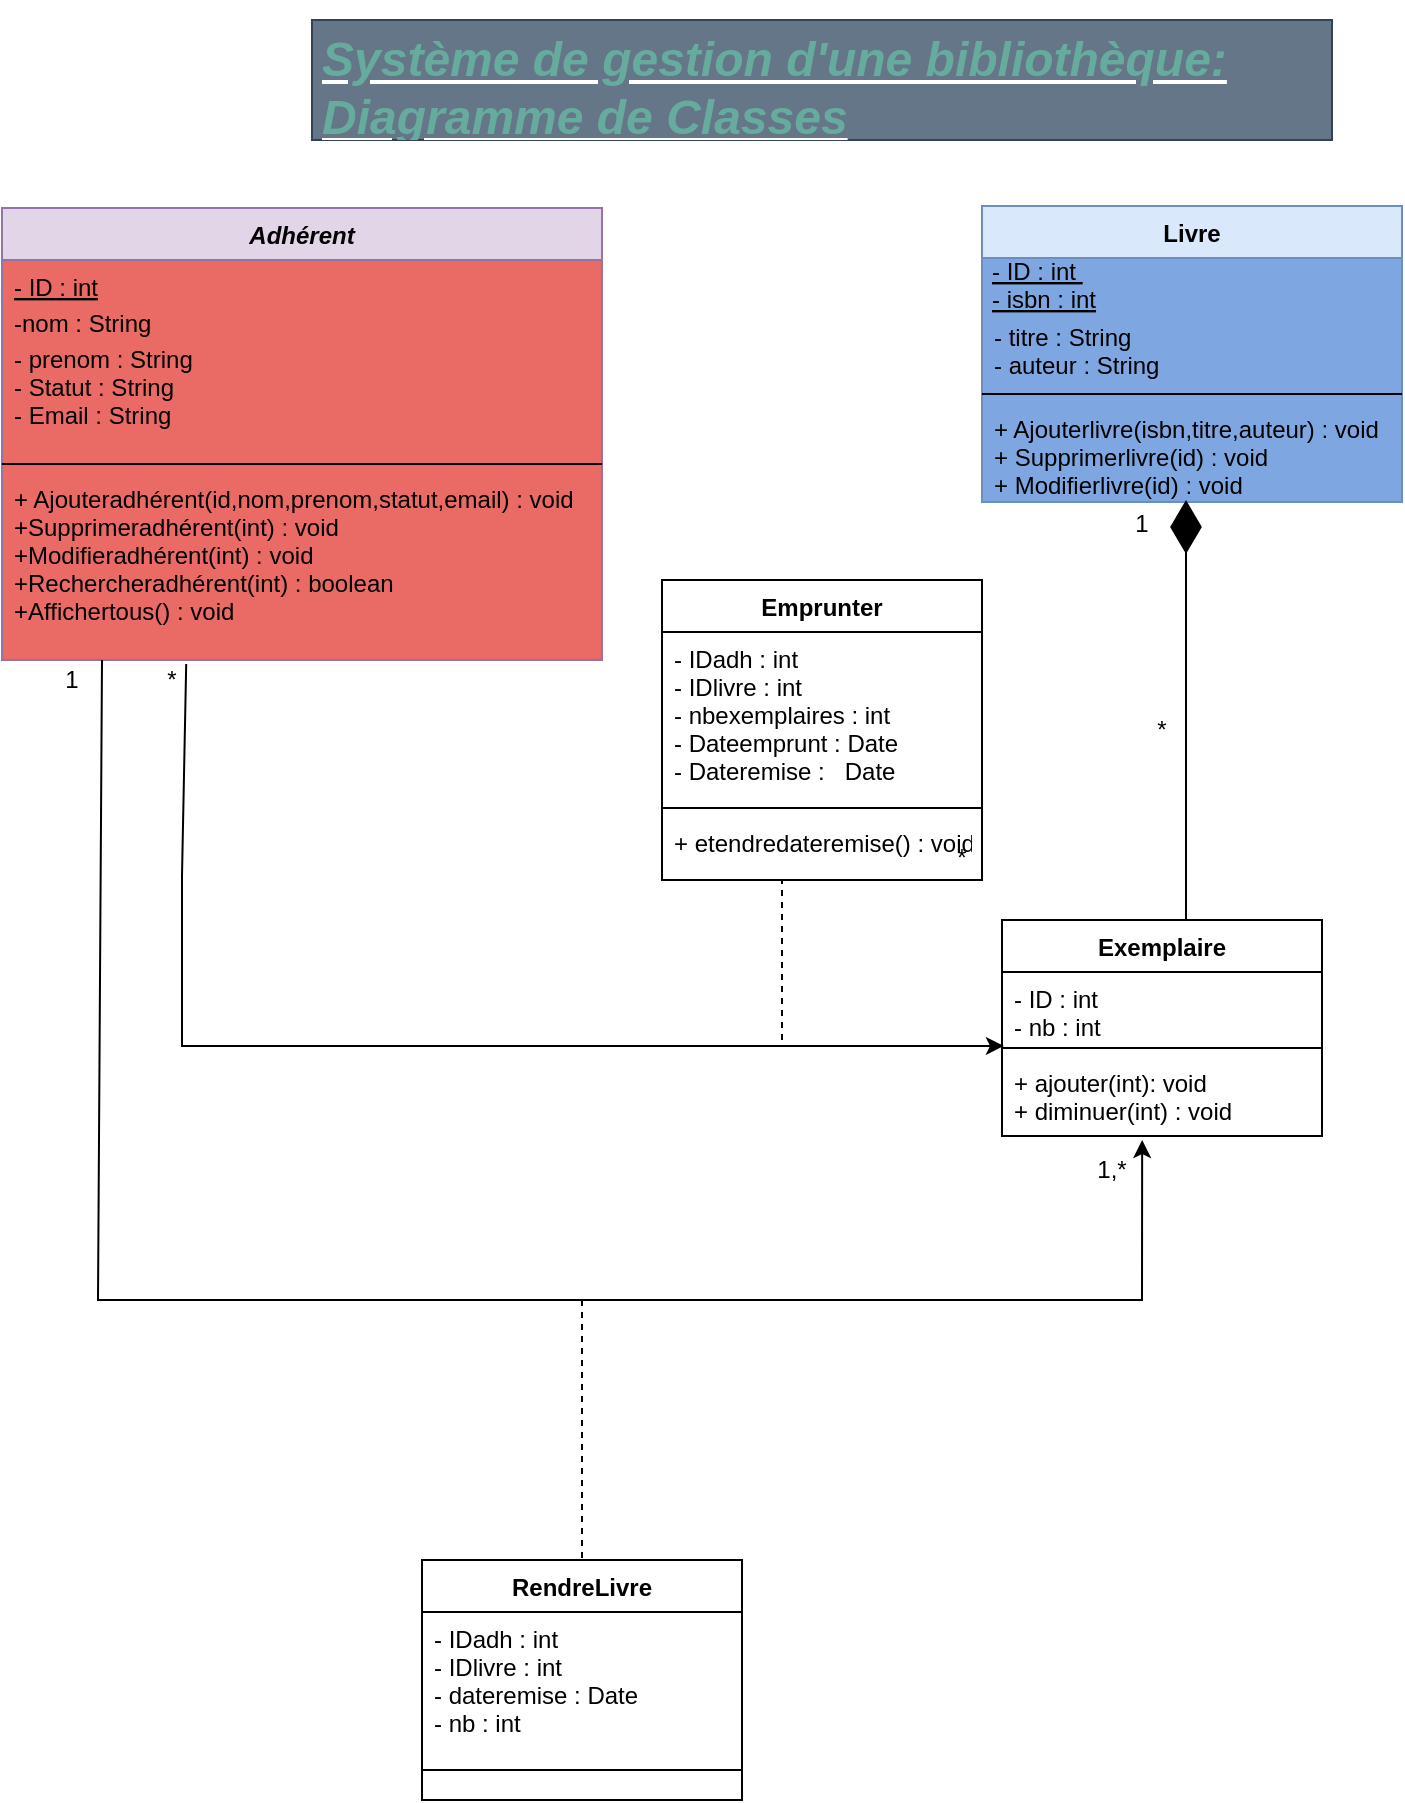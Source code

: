 <mxfile version="15.8.3" type="device"><diagram id="C5RBs43oDa-KdzZeNtuy" name="Page-1"><mxGraphModel dx="868" dy="450" grid="1" gridSize="10" guides="1" tooltips="1" connect="1" arrows="1" fold="1" page="1" pageScale="1" pageWidth="291" pageHeight="413" math="0" shadow="0"><root><mxCell id="WIyWlLk6GJQsqaUBKTNV-0"/><mxCell id="WIyWlLk6GJQsqaUBKTNV-1" parent="WIyWlLk6GJQsqaUBKTNV-0"/><mxCell id="zkfFHV4jXpPFQw0GAbJ--0" value="Adhérent" style="swimlane;fontStyle=3;align=center;verticalAlign=top;childLayout=stackLayout;horizontal=1;startSize=26;horizontalStack=0;resizeParent=1;resizeLast=0;collapsible=1;marginBottom=0;rounded=0;shadow=0;strokeWidth=1;fillColor=#e1d5e7;strokeColor=#9673a6;swimlaneFillColor=#EA6B66;" parent="WIyWlLk6GJQsqaUBKTNV-1" vertex="1"><mxGeometry x="70" y="134" width="300" height="226" as="geometry"><mxRectangle x="350" y="170" width="160" height="26" as="alternateBounds"/></mxGeometry></mxCell><mxCell id="zkfFHV4jXpPFQw0GAbJ--1" value="- ID : int" style="text;align=left;verticalAlign=top;spacingLeft=4;spacingRight=4;overflow=hidden;rotatable=0;points=[[0,0.5],[1,0.5]];portConstraint=eastwest;fontStyle=4" parent="zkfFHV4jXpPFQw0GAbJ--0" vertex="1"><mxGeometry y="26" width="300" height="18" as="geometry"/></mxCell><mxCell id="zkfFHV4jXpPFQw0GAbJ--2" value="-nom : String &#10;" style="text;align=left;verticalAlign=top;spacingLeft=4;spacingRight=4;overflow=hidden;rotatable=0;points=[[0,0.5],[1,0.5]];portConstraint=eastwest;rounded=0;shadow=0;html=0;" parent="zkfFHV4jXpPFQw0GAbJ--0" vertex="1"><mxGeometry y="44" width="300" height="18" as="geometry"/></mxCell><mxCell id="zkfFHV4jXpPFQw0GAbJ--3" value="- prenom : String &#10;- Statut : String &#10;- Email : String " style="text;align=left;verticalAlign=top;spacingLeft=4;spacingRight=4;overflow=hidden;rotatable=0;points=[[0,0.5],[1,0.5]];portConstraint=eastwest;rounded=0;shadow=0;html=0;" parent="zkfFHV4jXpPFQw0GAbJ--0" vertex="1"><mxGeometry y="62" width="300" height="62" as="geometry"/></mxCell><mxCell id="zkfFHV4jXpPFQw0GAbJ--4" value="" style="line;html=1;strokeWidth=1;align=left;verticalAlign=middle;spacingTop=-1;spacingLeft=3;spacingRight=3;rotatable=0;labelPosition=right;points=[];portConstraint=eastwest;" parent="zkfFHV4jXpPFQw0GAbJ--0" vertex="1"><mxGeometry y="124" width="300" height="8" as="geometry"/></mxCell><mxCell id="zkfFHV4jXpPFQw0GAbJ--5" value="+ Ajouteradhérent(id,nom,prenom,statut,email) : void &#10;+Supprimeradhérent(int) : void&#10;+Modifieradhérent(int) : void &#10;+Rechercheradhérent(int) : boolean&#10;+Affichertous() : void" style="text;align=left;verticalAlign=top;spacingLeft=4;spacingRight=4;overflow=hidden;rotatable=0;points=[[0,0.5],[1,0.5]];portConstraint=eastwest;" parent="zkfFHV4jXpPFQw0GAbJ--0" vertex="1"><mxGeometry y="132" width="300" height="94" as="geometry"/></mxCell><mxCell id="zKBdreYpL41-mMn-5Ei2-6" value="Livre" style="swimlane;fontStyle=1;align=center;verticalAlign=top;childLayout=stackLayout;horizontal=1;startSize=26;horizontalStack=0;resizeParent=1;resizeParentMax=0;resizeLast=0;collapsible=1;marginBottom=0;fillColor=#dae8fc;strokeColor=#6c8ebf;swimlaneFillColor=#7EA6E0;" parent="WIyWlLk6GJQsqaUBKTNV-1" vertex="1"><mxGeometry x="560" y="133" width="210" height="148" as="geometry"/></mxCell><mxCell id="zKBdreYpL41-mMn-5Ei2-13" value="- ID : int &#10;- isbn : int" style="text;align=left;fontStyle=4;verticalAlign=middle;spacingLeft=3;spacingRight=3;strokeColor=none;rotatable=0;points=[[0,0.5],[1,0.5]];portConstraint=eastwest;gradientColor=none;" parent="zKBdreYpL41-mMn-5Ei2-6" vertex="1"><mxGeometry y="26" width="210" height="26" as="geometry"/></mxCell><mxCell id="zKBdreYpL41-mMn-5Ei2-7" value="- titre : String &#10;- auteur : String " style="text;strokeColor=none;fillColor=none;align=left;verticalAlign=top;spacingLeft=4;spacingRight=4;overflow=hidden;rotatable=0;points=[[0,0.5],[1,0.5]];portConstraint=eastwest;fontStyle=0" parent="zKBdreYpL41-mMn-5Ei2-6" vertex="1"><mxGeometry y="52" width="210" height="38" as="geometry"/></mxCell><mxCell id="zKBdreYpL41-mMn-5Ei2-8" value="" style="line;strokeWidth=1;fillColor=none;align=left;verticalAlign=middle;spacingTop=-1;spacingLeft=3;spacingRight=3;rotatable=0;labelPosition=right;points=[];portConstraint=eastwest;" parent="zKBdreYpL41-mMn-5Ei2-6" vertex="1"><mxGeometry y="90" width="210" height="8" as="geometry"/></mxCell><mxCell id="zKBdreYpL41-mMn-5Ei2-9" value="+ Ajouterlivre(isbn,titre,auteur) : void &#10;+ Supprimerlivre(id) : void&#10;+ Modifierlivre(id) : void &#10;" style="text;strokeColor=none;fillColor=none;align=left;verticalAlign=top;spacingLeft=4;spacingRight=4;overflow=hidden;rotatable=0;points=[[0,0.5],[1,0.5]];portConstraint=eastwest;" parent="zKBdreYpL41-mMn-5Ei2-6" vertex="1"><mxGeometry y="98" width="210" height="50" as="geometry"/></mxCell><mxCell id="zKBdreYpL41-mMn-5Ei2-16" value="1" style="text;html=1;strokeColor=none;fillColor=none;align=center;verticalAlign=middle;whiteSpace=wrap;rounded=0;" parent="WIyWlLk6GJQsqaUBKTNV-1" vertex="1"><mxGeometry x="610" y="277" width="60" height="30" as="geometry"/></mxCell><mxCell id="zKBdreYpL41-mMn-5Ei2-17" value="Exemplaire" style="swimlane;fontStyle=1;align=center;verticalAlign=top;childLayout=stackLayout;horizontal=1;startSize=26;horizontalStack=0;resizeParent=1;resizeParentMax=0;resizeLast=0;collapsible=1;marginBottom=0;gradientColor=none;" parent="WIyWlLk6GJQsqaUBKTNV-1" vertex="1"><mxGeometry x="570" y="490" width="160" height="108" as="geometry"/></mxCell><mxCell id="zKBdreYpL41-mMn-5Ei2-18" value="- ID : int &#10;- nb : int " style="text;strokeColor=none;fillColor=none;align=left;verticalAlign=top;spacingLeft=4;spacingRight=4;overflow=hidden;rotatable=0;points=[[0,0.5],[1,0.5]];portConstraint=eastwest;" parent="zKBdreYpL41-mMn-5Ei2-17" vertex="1"><mxGeometry y="26" width="160" height="34" as="geometry"/></mxCell><mxCell id="zKBdreYpL41-mMn-5Ei2-19" value="" style="line;strokeWidth=1;fillColor=none;align=left;verticalAlign=middle;spacingTop=-1;spacingLeft=3;spacingRight=3;rotatable=0;labelPosition=right;points=[];portConstraint=eastwest;" parent="zKBdreYpL41-mMn-5Ei2-17" vertex="1"><mxGeometry y="60" width="160" height="8" as="geometry"/></mxCell><mxCell id="zKBdreYpL41-mMn-5Ei2-20" value="+ ajouter(int): void &#10;+ diminuer(int) : void" style="text;strokeColor=none;fillColor=none;align=left;verticalAlign=top;spacingLeft=4;spacingRight=4;overflow=hidden;rotatable=0;points=[[0,0.5],[1,0.5]];portConstraint=eastwest;" parent="zKBdreYpL41-mMn-5Ei2-17" vertex="1"><mxGeometry y="68" width="160" height="40" as="geometry"/></mxCell><mxCell id="zKBdreYpL41-mMn-5Ei2-24" value="*" style="text;html=1;strokeColor=none;fillColor=none;align=center;verticalAlign=middle;whiteSpace=wrap;rounded=0;" parent="WIyWlLk6GJQsqaUBKTNV-1" vertex="1"><mxGeometry x="630" y="385" width="40" height="20" as="geometry"/></mxCell><mxCell id="zKBdreYpL41-mMn-5Ei2-25" value="&lt;h1&gt;&lt;i&gt;&lt;u&gt;&lt;font color=&quot;#67ab9f&quot;&gt;Système de gestion d'une bibliothèque: Diagramme de Classes&lt;/font&gt;&lt;/u&gt;&lt;/i&gt;&lt;/h1&gt;" style="text;html=1;strokeColor=#314354;fillColor=#647687;spacing=5;spacingTop=-20;whiteSpace=wrap;overflow=hidden;rounded=0;align=left;fontColor=#ffffff;" parent="WIyWlLk6GJQsqaUBKTNV-1" vertex="1"><mxGeometry x="225" y="40" width="510" height="60" as="geometry"/></mxCell><mxCell id="zKBdreYpL41-mMn-5Ei2-30" value="" style="endArrow=diamondThin;endFill=1;endSize=24;html=1;rounded=0;fontColor=#67AB9F;exitX=0.575;exitY=0;exitDx=0;exitDy=0;exitPerimeter=0;" parent="WIyWlLk6GJQsqaUBKTNV-1" source="zKBdreYpL41-mMn-5Ei2-17" edge="1"><mxGeometry width="160" relative="1" as="geometry"><mxPoint x="665" y="470" as="sourcePoint"/><mxPoint x="662" y="280" as="targetPoint"/><Array as="points"/></mxGeometry></mxCell><mxCell id="zKBdreYpL41-mMn-5Ei2-32" value="" style="endArrow=classic;html=1;rounded=0;fontColor=#67AB9F;entryX=0.006;entryY=1.088;entryDx=0;entryDy=0;entryPerimeter=0;exitX=0.307;exitY=1.021;exitDx=0;exitDy=0;exitPerimeter=0;" parent="WIyWlLk6GJQsqaUBKTNV-1" source="zkfFHV4jXpPFQw0GAbJ--5" target="zKBdreYpL41-mMn-5Ei2-18" edge="1"><mxGeometry relative="1" as="geometry"><mxPoint x="360" y="390" as="sourcePoint"/><mxPoint x="460" y="390" as="targetPoint"/><Array as="points"><mxPoint x="160" y="468"/><mxPoint x="160" y="553"/><mxPoint x="360" y="553"/></Array></mxGeometry></mxCell><mxCell id="zKBdreYpL41-mMn-5Ei2-34" value="*" style="text;html=1;strokeColor=none;fillColor=none;align=center;verticalAlign=middle;whiteSpace=wrap;rounded=0;fontColor=#000000;" parent="WIyWlLk6GJQsqaUBKTNV-1" vertex="1"><mxGeometry x="540" y="459" width="20" as="geometry"/></mxCell><mxCell id="zKBdreYpL41-mMn-5Ei2-35" value="*" style="text;html=1;strokeColor=none;fillColor=none;align=center;verticalAlign=middle;whiteSpace=wrap;rounded=0;fontColor=#000000;" parent="WIyWlLk6GJQsqaUBKTNV-1" vertex="1"><mxGeometry x="150" y="360" width="10" height="20" as="geometry"/></mxCell><mxCell id="zKBdreYpL41-mMn-5Ei2-39" value="Emprunter" style="swimlane;fontStyle=1;align=center;verticalAlign=top;childLayout=stackLayout;horizontal=1;startSize=26;horizontalStack=0;resizeParent=1;resizeParentMax=0;resizeLast=0;collapsible=1;marginBottom=0;fontColor=#000000;gradientColor=none;" parent="WIyWlLk6GJQsqaUBKTNV-1" vertex="1"><mxGeometry x="400" y="320" width="160" height="150" as="geometry"/></mxCell><mxCell id="zKBdreYpL41-mMn-5Ei2-40" value="- IDadh : int &#10;- IDlivre : int &#10;- nbexemplaires : int &#10;- Dateemprunt : Date&#10;- Dateremise :   Date" style="text;strokeColor=none;fillColor=none;align=left;verticalAlign=top;spacingLeft=4;spacingRight=4;overflow=hidden;rotatable=0;points=[[0,0.5],[1,0.5]];portConstraint=eastwest;fontColor=#000000;" parent="zKBdreYpL41-mMn-5Ei2-39" vertex="1"><mxGeometry y="26" width="160" height="84" as="geometry"/></mxCell><mxCell id="zKBdreYpL41-mMn-5Ei2-41" value="" style="line;strokeWidth=1;fillColor=none;align=left;verticalAlign=middle;spacingTop=-1;spacingLeft=3;spacingRight=3;rotatable=0;labelPosition=right;points=[];portConstraint=eastwest;fontColor=#000000;" parent="zKBdreYpL41-mMn-5Ei2-39" vertex="1"><mxGeometry y="110" width="160" height="8" as="geometry"/></mxCell><mxCell id="zKBdreYpL41-mMn-5Ei2-42" value="+ etendredateremise() : void&#10;" style="text;strokeColor=none;fillColor=none;align=left;verticalAlign=top;spacingLeft=4;spacingRight=4;overflow=hidden;rotatable=0;points=[[0,0.5],[1,0.5]];portConstraint=eastwest;fontColor=#000000;" parent="zKBdreYpL41-mMn-5Ei2-39" vertex="1"><mxGeometry y="118" width="160" height="32" as="geometry"/></mxCell><mxCell id="zKBdreYpL41-mMn-5Ei2-43" value="" style="endArrow=classic;html=1;rounded=0;fontColor=#000000;entryX=0.438;entryY=1.05;entryDx=0;entryDy=0;entryPerimeter=0;" parent="WIyWlLk6GJQsqaUBKTNV-1" target="zKBdreYpL41-mMn-5Ei2-20" edge="1"><mxGeometry relative="1" as="geometry"><mxPoint x="120" y="360" as="sourcePoint"/><mxPoint x="150" y="513" as="targetPoint"/><Array as="points"><mxPoint x="118" y="680"/><mxPoint x="410" y="680"/><mxPoint x="640" y="680"/></Array></mxGeometry></mxCell><mxCell id="zKBdreYpL41-mMn-5Ei2-45" value="" style="endArrow=none;dashed=1;html=1;rounded=0;fontColor=#000000;" parent="WIyWlLk6GJQsqaUBKTNV-1" target="zKBdreYpL41-mMn-5Ei2-47" edge="1"><mxGeometry width="50" height="50" relative="1" as="geometry"><mxPoint x="360" y="680" as="sourcePoint"/><mxPoint x="360" y="680" as="targetPoint"/></mxGeometry></mxCell><mxCell id="zKBdreYpL41-mMn-5Ei2-46" value="" style="endArrow=none;dashed=1;html=1;rounded=0;fontColor=#000000;" parent="WIyWlLk6GJQsqaUBKTNV-1" edge="1"><mxGeometry width="50" height="50" relative="1" as="geometry"><mxPoint x="460" y="550" as="sourcePoint"/><mxPoint x="460" y="470" as="targetPoint"/></mxGeometry></mxCell><mxCell id="zKBdreYpL41-mMn-5Ei2-47" value="RendreLivre" style="swimlane;fontStyle=1;align=center;verticalAlign=top;childLayout=stackLayout;horizontal=1;startSize=26;horizontalStack=0;resizeParent=1;resizeParentMax=0;resizeLast=0;collapsible=1;marginBottom=0;fontColor=#000000;gradientColor=none;" parent="WIyWlLk6GJQsqaUBKTNV-1" vertex="1"><mxGeometry x="280" y="810" width="160" height="120" as="geometry"/></mxCell><mxCell id="zKBdreYpL41-mMn-5Ei2-48" value="- IDadh : int &#10;- IDlivre : int&#10;- dateremise : Date&#10;- nb : int  &#10;" style="text;strokeColor=none;fillColor=none;align=left;verticalAlign=top;spacingLeft=4;spacingRight=4;overflow=hidden;rotatable=0;points=[[0,0.5],[1,0.5]];portConstraint=eastwest;fontColor=#000000;" parent="zKBdreYpL41-mMn-5Ei2-47" vertex="1"><mxGeometry y="26" width="160" height="64" as="geometry"/></mxCell><mxCell id="zKBdreYpL41-mMn-5Ei2-49" value="" style="line;strokeWidth=1;fillColor=none;align=left;verticalAlign=middle;spacingTop=-1;spacingLeft=3;spacingRight=3;rotatable=0;labelPosition=right;points=[];portConstraint=eastwest;fontColor=#000000;" parent="zKBdreYpL41-mMn-5Ei2-47" vertex="1"><mxGeometry y="90" width="160" height="30" as="geometry"/></mxCell><mxCell id="zKBdreYpL41-mMn-5Ei2-51" value="1,*" style="text;html=1;strokeColor=none;fillColor=none;align=center;verticalAlign=middle;whiteSpace=wrap;rounded=0;fontColor=#000000;" parent="WIyWlLk6GJQsqaUBKTNV-1" vertex="1"><mxGeometry x="610" y="610" width="30" height="10" as="geometry"/></mxCell><mxCell id="zKBdreYpL41-mMn-5Ei2-52" value="1" style="text;html=1;strokeColor=none;fillColor=none;align=center;verticalAlign=middle;whiteSpace=wrap;rounded=0;fontColor=#000000;" parent="WIyWlLk6GJQsqaUBKTNV-1" vertex="1"><mxGeometry x="90" y="365" width="30" height="10" as="geometry"/></mxCell></root></mxGraphModel></diagram></mxfile>